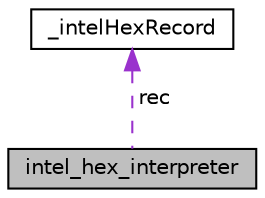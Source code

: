 digraph "intel_hex_interpreter"
{
 // LATEX_PDF_SIZE
  edge [fontname="Helvetica",fontsize="10",labelfontname="Helvetica",labelfontsize="10"];
  node [fontname="Helvetica",fontsize="10",shape=record];
  Node1 [label="intel_hex_interpreter",height=0.2,width=0.4,color="black", fillcolor="grey75", style="filled", fontcolor="black",tooltip="This is the Base mode behavioral function pointer structure."];
  Node2 -> Node1 [dir="back",color="darkorchid3",fontsize="10",style="dashed",label=" rec" ,fontname="Helvetica"];
  Node2 [label="_intelHexRecord",height=0.2,width=0.4,color="black", fillcolor="white", style="filled",URL="$struct__intelHexRecord.html",tooltip=" "];
}
